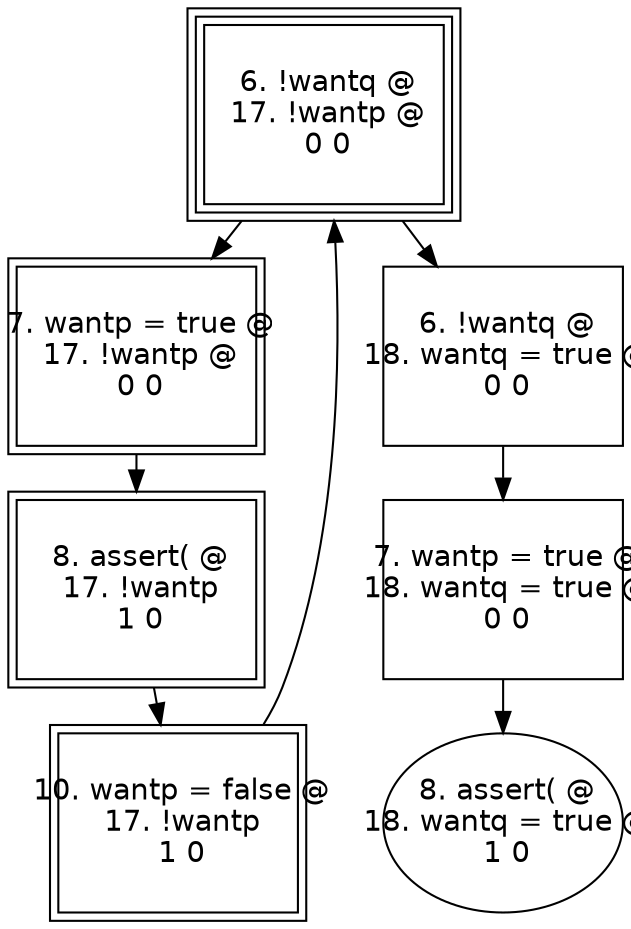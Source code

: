 digraph "" {
  graph [size="16,12",ranksep=.25];               
  node [shape=box,fontname=Helvetica,fontsize=14];
  node [width=1.6,height=1.2,fixedsize=true];     
 0 [label=" 6. !wantq @\n 17. !wantp @\n 0 0\n"peripheries=3];
 1 [label=" 7. wantp = true @\n 17. !wantp @\n 0 0\n"peripheries=2];
 2 [label=" 8. assert( @\n 17. !wantp\n 1 0\n"peripheries=2];
 3 [label=" 10. wantp = false @\n 17. !wantp\n 1 0\n"peripheries=2];
 4 [label=" 6. !wantq @\n 18. wantq = true @\n 0 0\n"peripheries=1];
 5 [label=" 7. wantp = true @\n 18. wantq = true @\n 0 0\n"peripheries=1];
 6 [label=" 8. assert( @\n 18. wantq = true @\n 1 0\n" shape = ellipse peripheries=1];
 0 -> 1;
 1 -> 2;
 2 -> 3;
 3 -> 0;
 0 -> 4;
 4 -> 5;
 5 -> 6;
}
